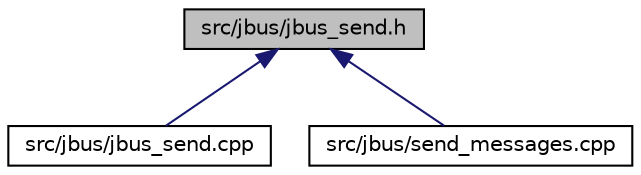 digraph "src/jbus/jbus_send.h"
{
  edge [fontname="Helvetica",fontsize="10",labelfontname="Helvetica",labelfontsize="10"];
  node [fontname="Helvetica",fontsize="10",shape=record];
  Node8 [label="src/jbus/jbus_send.h",height=0.2,width=0.4,color="black", fillcolor="grey75", style="filled", fontcolor="black"];
  Node8 -> Node9 [dir="back",color="midnightblue",fontsize="10",style="solid",fontname="Helvetica"];
  Node9 [label="src/jbus/jbus_send.cpp",height=0.2,width=0.4,color="black", fillcolor="white", style="filled",URL="$jbus__send_8cpp.html"];
  Node8 -> Node10 [dir="back",color="midnightblue",fontsize="10",style="solid",fontname="Helvetica"];
  Node10 [label="src/jbus/send_messages.cpp",height=0.2,width=0.4,color="black", fillcolor="white", style="filled",URL="$send__messages_8cpp.html"];
}
